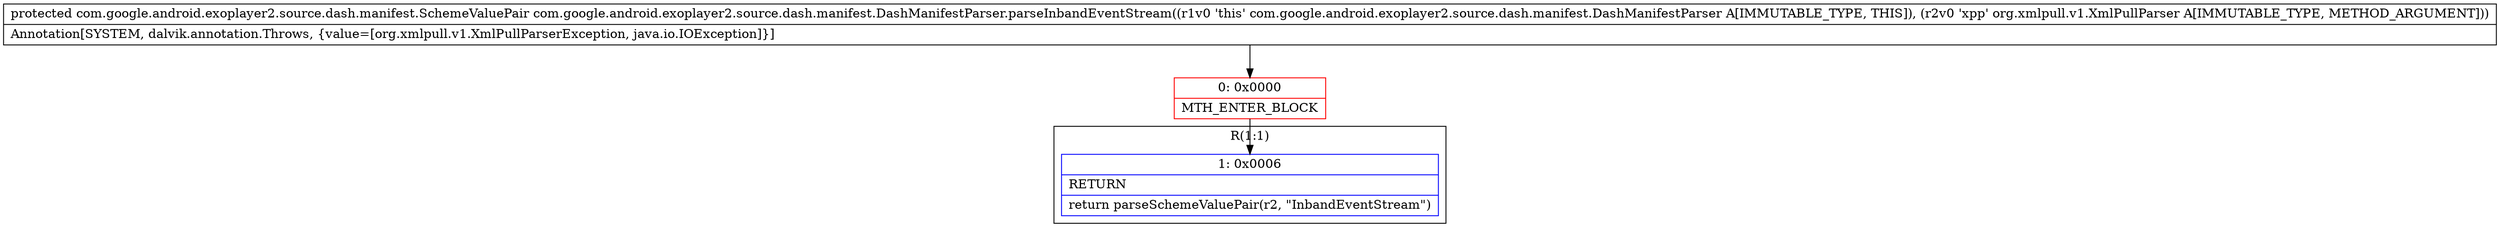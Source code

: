 digraph "CFG forcom.google.android.exoplayer2.source.dash.manifest.DashManifestParser.parseInbandEventStream(Lorg\/xmlpull\/v1\/XmlPullParser;)Lcom\/google\/android\/exoplayer2\/source\/dash\/manifest\/SchemeValuePair;" {
subgraph cluster_Region_2073578396 {
label = "R(1:1)";
node [shape=record,color=blue];
Node_1 [shape=record,label="{1\:\ 0x0006|RETURN\l|return parseSchemeValuePair(r2, \"InbandEventStream\")\l}"];
}
Node_0 [shape=record,color=red,label="{0\:\ 0x0000|MTH_ENTER_BLOCK\l}"];
MethodNode[shape=record,label="{protected com.google.android.exoplayer2.source.dash.manifest.SchemeValuePair com.google.android.exoplayer2.source.dash.manifest.DashManifestParser.parseInbandEventStream((r1v0 'this' com.google.android.exoplayer2.source.dash.manifest.DashManifestParser A[IMMUTABLE_TYPE, THIS]), (r2v0 'xpp' org.xmlpull.v1.XmlPullParser A[IMMUTABLE_TYPE, METHOD_ARGUMENT]))  | Annotation[SYSTEM, dalvik.annotation.Throws, \{value=[org.xmlpull.v1.XmlPullParserException, java.io.IOException]\}]\l}"];
MethodNode -> Node_0;
Node_0 -> Node_1;
}

